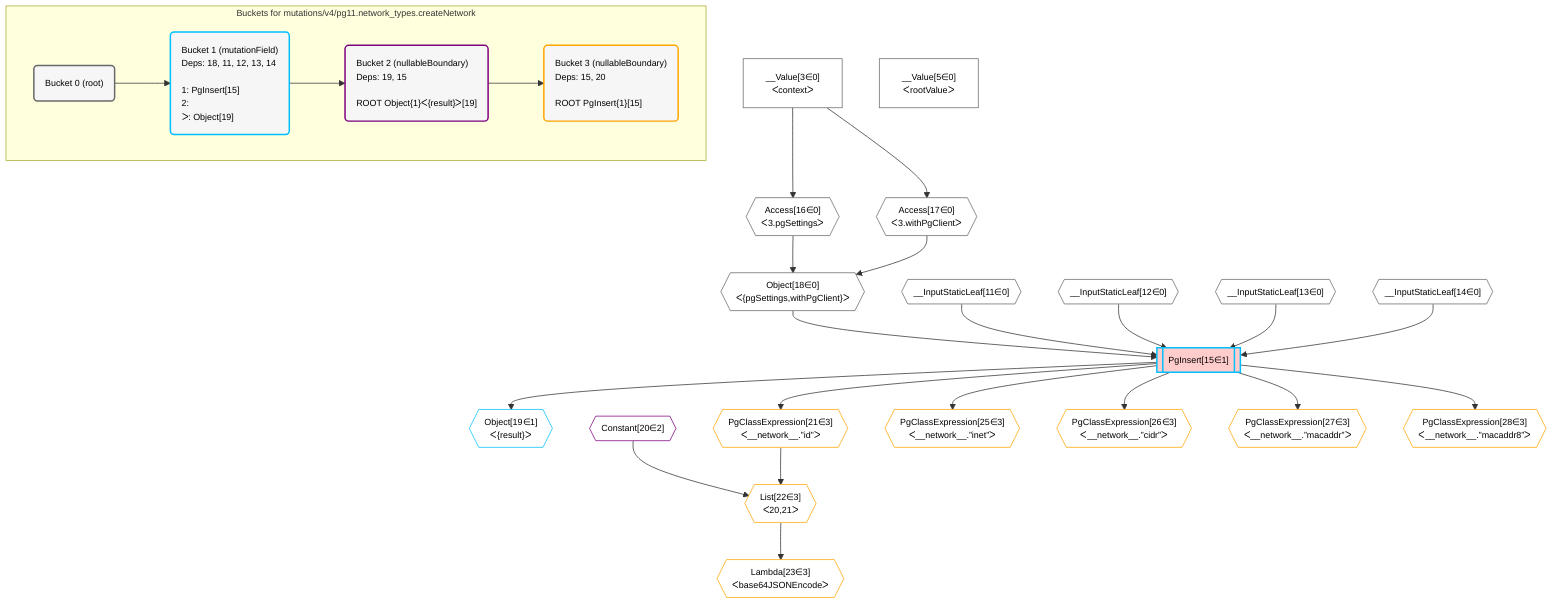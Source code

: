 %%{init: {'themeVariables': { 'fontSize': '12px'}}}%%
graph TD
    classDef path fill:#eee,stroke:#000,color:#000
    classDef plan fill:#fff,stroke-width:1px,color:#000
    classDef itemplan fill:#fff,stroke-width:2px,color:#000
    classDef unbatchedplan fill:#dff,stroke-width:1px,color:#000
    classDef sideeffectplan fill:#fcc,stroke-width:2px,color:#000
    classDef bucket fill:#f6f6f6,color:#000,stroke-width:2px,text-align:left


    %% define steps
    __Value3["__Value[3∈0]<br />ᐸcontextᐳ"]:::plan
    __Value5["__Value[5∈0]<br />ᐸrootValueᐳ"]:::plan
    __InputStaticLeaf11{{"__InputStaticLeaf[11∈0]"}}:::plan
    __InputStaticLeaf12{{"__InputStaticLeaf[12∈0]"}}:::plan
    __InputStaticLeaf13{{"__InputStaticLeaf[13∈0]"}}:::plan
    __InputStaticLeaf14{{"__InputStaticLeaf[14∈0]"}}:::plan
    Access16{{"Access[16∈0]<br />ᐸ3.pgSettingsᐳ"}}:::plan
    Access17{{"Access[17∈0]<br />ᐸ3.withPgClientᐳ"}}:::plan
    Object18{{"Object[18∈0]<br />ᐸ{pgSettings,withPgClient}ᐳ"}}:::plan
    PgInsert15[["PgInsert[15∈1]"]]:::sideeffectplan
    Object19{{"Object[19∈1]<br />ᐸ{result}ᐳ"}}:::plan
    Constant20{{"Constant[20∈2]"}}:::plan
    PgClassExpression21{{"PgClassExpression[21∈3]<br />ᐸ__network__.”id”ᐳ"}}:::plan
    List22{{"List[22∈3]<br />ᐸ20,21ᐳ"}}:::plan
    Lambda23{{"Lambda[23∈3]<br />ᐸbase64JSONEncodeᐳ"}}:::plan
    PgClassExpression25{{"PgClassExpression[25∈3]<br />ᐸ__network__.”inet”ᐳ"}}:::plan
    PgClassExpression26{{"PgClassExpression[26∈3]<br />ᐸ__network__.”cidr”ᐳ"}}:::plan
    PgClassExpression27{{"PgClassExpression[27∈3]<br />ᐸ__network__.”macaddr”ᐳ"}}:::plan
    PgClassExpression28{{"PgClassExpression[28∈3]<br />ᐸ__network__.”macaddr8”ᐳ"}}:::plan

    %% plan dependencies
    __Value3 --> Access16
    __Value3 --> Access17
    Access16 & Access17 --> Object18
    Object18 & __InputStaticLeaf11 & __InputStaticLeaf12 & __InputStaticLeaf13 & __InputStaticLeaf14 --> PgInsert15
    PgInsert15 --> Object19
    PgInsert15 --> PgClassExpression21
    Constant20 & PgClassExpression21 --> List22
    List22 --> Lambda23
    PgInsert15 --> PgClassExpression25
    PgInsert15 --> PgClassExpression26
    PgInsert15 --> PgClassExpression27
    PgInsert15 --> PgClassExpression28

    subgraph "Buckets for mutations/v4/pg11.network_types.createNetwork"
    Bucket0("Bucket 0 (root)"):::bucket
    classDef bucket0 stroke:#696969
    class Bucket0,__Value3,__Value5,__InputStaticLeaf11,__InputStaticLeaf12,__InputStaticLeaf13,__InputStaticLeaf14,Access16,Access17,Object18 bucket0
    Bucket1("Bucket 1 (mutationField)<br />Deps: 18, 11, 12, 13, 14<br /><br />1: PgInsert[15]<br />2: <br />ᐳ: Object[19]"):::bucket
    classDef bucket1 stroke:#00bfff
    class Bucket1,PgInsert15,Object19 bucket1
    Bucket2("Bucket 2 (nullableBoundary)<br />Deps: 19, 15<br /><br />ROOT Object{1}ᐸ{result}ᐳ[19]"):::bucket
    classDef bucket2 stroke:#7f007f
    class Bucket2,Constant20 bucket2
    Bucket3("Bucket 3 (nullableBoundary)<br />Deps: 15, 20<br /><br />ROOT PgInsert{1}[15]"):::bucket
    classDef bucket3 stroke:#ffa500
    class Bucket3,PgClassExpression21,List22,Lambda23,PgClassExpression25,PgClassExpression26,PgClassExpression27,PgClassExpression28 bucket3
    Bucket0 --> Bucket1
    Bucket1 --> Bucket2
    Bucket2 --> Bucket3
    end